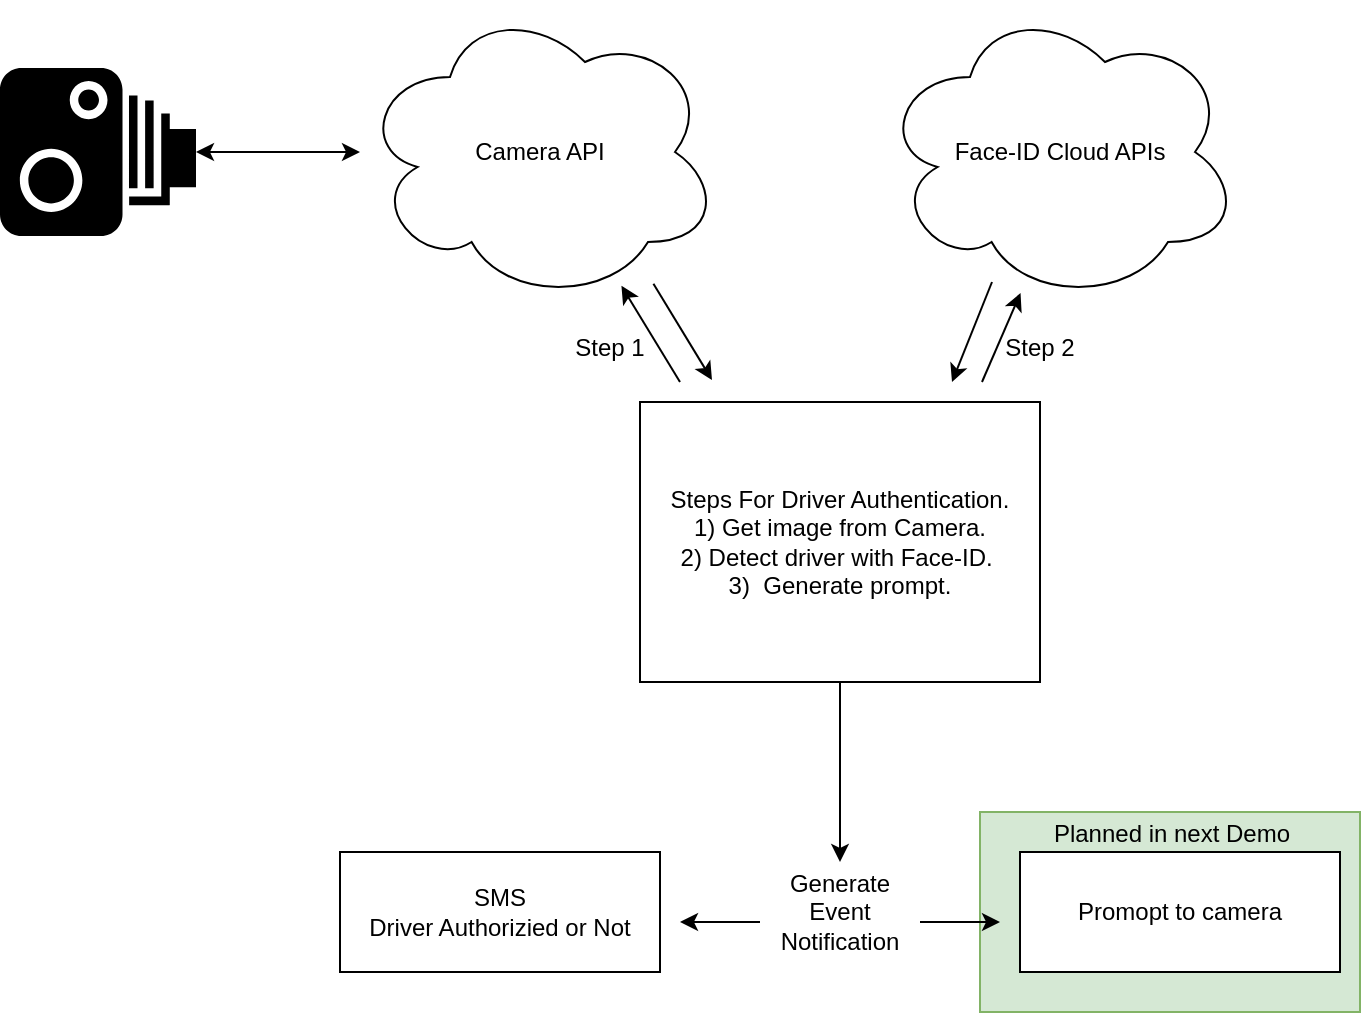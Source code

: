 <mxfile version="21.6.5" type="device">
  <diagram name="Page-1" id="Y5a5HhC04-HTbL0pOhhy">
    <mxGraphModel dx="1016" dy="598" grid="1" gridSize="10" guides="1" tooltips="1" connect="1" arrows="1" fold="1" page="1" pageScale="1" pageWidth="1200" pageHeight="1920" math="0" shadow="0">
      <root>
        <mxCell id="0" />
        <mxCell id="1" parent="0" />
        <mxCell id="W5mnHl7J-YOXA7S-tKfu-2" value="" style="shape=mxgraph.signs.tech.camera_1;html=1;pointerEvents=1;fillColor=#000000;strokeColor=none;verticalLabelPosition=bottom;verticalAlign=top;align=center;sketch=0;" parent="1" vertex="1">
          <mxGeometry x="110" y="113" width="98" height="84" as="geometry" />
        </mxCell>
        <mxCell id="W5mnHl7J-YOXA7S-tKfu-3" value="Camera API" style="ellipse;shape=cloud;whiteSpace=wrap;html=1;" parent="1" vertex="1">
          <mxGeometry x="290" y="80" width="180" height="150" as="geometry" />
        </mxCell>
        <mxCell id="W5mnHl7J-YOXA7S-tKfu-4" value="Face-ID Cloud APIs" style="ellipse;shape=cloud;whiteSpace=wrap;html=1;" parent="1" vertex="1">
          <mxGeometry x="550" y="80" width="180" height="150" as="geometry" />
        </mxCell>
        <mxCell id="W5mnHl7J-YOXA7S-tKfu-5" value="" style="endArrow=classic;startArrow=classic;html=1;rounded=0;exitX=1;exitY=0.5;exitDx=0;exitDy=0;exitPerimeter=0;" parent="1" source="W5mnHl7J-YOXA7S-tKfu-2" target="W5mnHl7J-YOXA7S-tKfu-3" edge="1">
          <mxGeometry width="50" height="50" relative="1" as="geometry">
            <mxPoint x="350" y="160" as="sourcePoint" />
            <mxPoint x="300" y="150" as="targetPoint" />
          </mxGeometry>
        </mxCell>
        <mxCell id="W5mnHl7J-YOXA7S-tKfu-6" value="Steps For Driver Authentication.&lt;br&gt;1) Get image from Camera.&lt;br&gt;2) Detect driver with Face-ID.&amp;nbsp;&lt;br&gt;3)&amp;nbsp; Generate prompt." style="rounded=0;whiteSpace=wrap;html=1;" parent="1" vertex="1">
          <mxGeometry x="430" y="280" width="200" height="140" as="geometry" />
        </mxCell>
        <mxCell id="W5mnHl7J-YOXA7S-tKfu-9" value="" style="endArrow=classic;html=1;rounded=0;" parent="1" target="W5mnHl7J-YOXA7S-tKfu-3" edge="1">
          <mxGeometry width="50" height="50" relative="1" as="geometry">
            <mxPoint x="450" y="270" as="sourcePoint" />
            <mxPoint x="400" y="280" as="targetPoint" />
          </mxGeometry>
        </mxCell>
        <mxCell id="W5mnHl7J-YOXA7S-tKfu-10" value="" style="endArrow=classic;html=1;rounded=0;" parent="1" edge="1">
          <mxGeometry width="50" height="50" relative="1" as="geometry">
            <mxPoint x="436.714" y="220.887" as="sourcePoint" />
            <mxPoint x="466" y="269" as="targetPoint" />
          </mxGeometry>
        </mxCell>
        <mxCell id="W5mnHl7J-YOXA7S-tKfu-11" value="Step 1" style="text;html=1;strokeColor=none;fillColor=none;align=center;verticalAlign=middle;whiteSpace=wrap;rounded=0;" parent="1" vertex="1">
          <mxGeometry x="385" y="238" width="60" height="30" as="geometry" />
        </mxCell>
        <mxCell id="W5mnHl7J-YOXA7S-tKfu-12" value="" style="endArrow=classic;html=1;rounded=0;" parent="1" edge="1">
          <mxGeometry width="50" height="50" relative="1" as="geometry">
            <mxPoint x="606" y="220" as="sourcePoint" />
            <mxPoint x="586" y="270" as="targetPoint" />
          </mxGeometry>
        </mxCell>
        <mxCell id="W5mnHl7J-YOXA7S-tKfu-13" value="" style="endArrow=classic;html=1;rounded=0;" parent="1" edge="1">
          <mxGeometry width="50" height="50" relative="1" as="geometry">
            <mxPoint x="601" y="270" as="sourcePoint" />
            <mxPoint x="620.276" y="225.494" as="targetPoint" />
          </mxGeometry>
        </mxCell>
        <mxCell id="W5mnHl7J-YOXA7S-tKfu-15" value="Step 2" style="text;html=1;strokeColor=none;fillColor=none;align=center;verticalAlign=middle;whiteSpace=wrap;rounded=0;" parent="1" vertex="1">
          <mxGeometry x="600" y="238" width="60" height="30" as="geometry" />
        </mxCell>
        <mxCell id="W5mnHl7J-YOXA7S-tKfu-17" value="" style="endArrow=classic;html=1;rounded=0;exitX=0.5;exitY=1;exitDx=0;exitDy=0;" parent="1" source="W5mnHl7J-YOXA7S-tKfu-6" edge="1">
          <mxGeometry width="50" height="50" relative="1" as="geometry">
            <mxPoint x="570" y="490" as="sourcePoint" />
            <mxPoint x="530" y="510" as="targetPoint" />
          </mxGeometry>
        </mxCell>
        <mxCell id="W5mnHl7J-YOXA7S-tKfu-18" value="Generate Event Notification" style="text;html=1;strokeColor=none;fillColor=none;align=center;verticalAlign=middle;whiteSpace=wrap;rounded=0;" parent="1" vertex="1">
          <mxGeometry x="500" y="520" width="60" height="30" as="geometry" />
        </mxCell>
        <mxCell id="fmkrgGMymUpiS7kgjpDV-1" value="" style="rounded=0;whiteSpace=wrap;html=1;fillColor=#d5e8d4;strokeColor=#82b366;" parent="1" vertex="1">
          <mxGeometry x="600" y="485" width="190" height="100" as="geometry" />
        </mxCell>
        <mxCell id="W5mnHl7J-YOXA7S-tKfu-19" value="SMS&lt;br&gt;Driver Authorizied or Not" style="rounded=0;whiteSpace=wrap;html=1;" parent="1" vertex="1">
          <mxGeometry x="280" y="505" width="160" height="60" as="geometry" />
        </mxCell>
        <mxCell id="W5mnHl7J-YOXA7S-tKfu-20" value="" style="endArrow=classic;html=1;rounded=0;" parent="1" edge="1">
          <mxGeometry width="50" height="50" relative="1" as="geometry">
            <mxPoint x="490" y="540" as="sourcePoint" />
            <mxPoint x="450" y="540" as="targetPoint" />
          </mxGeometry>
        </mxCell>
        <mxCell id="W5mnHl7J-YOXA7S-tKfu-21" value="Promopt to camera" style="rounded=0;whiteSpace=wrap;html=1;" parent="1" vertex="1">
          <mxGeometry x="620" y="505" width="160" height="60" as="geometry" />
        </mxCell>
        <mxCell id="W5mnHl7J-YOXA7S-tKfu-22" value="" style="endArrow=classic;html=1;rounded=0;" parent="1" edge="1">
          <mxGeometry width="50" height="50" relative="1" as="geometry">
            <mxPoint x="570" y="540" as="sourcePoint" />
            <mxPoint x="610" y="540" as="targetPoint" />
          </mxGeometry>
        </mxCell>
        <mxCell id="fmkrgGMymUpiS7kgjpDV-2" value="Planned in next Demo" style="text;html=1;strokeColor=none;fillColor=none;align=center;verticalAlign=middle;whiteSpace=wrap;rounded=0;" parent="1" vertex="1">
          <mxGeometry x="626" y="481" width="140" height="30" as="geometry" />
        </mxCell>
      </root>
    </mxGraphModel>
  </diagram>
</mxfile>
